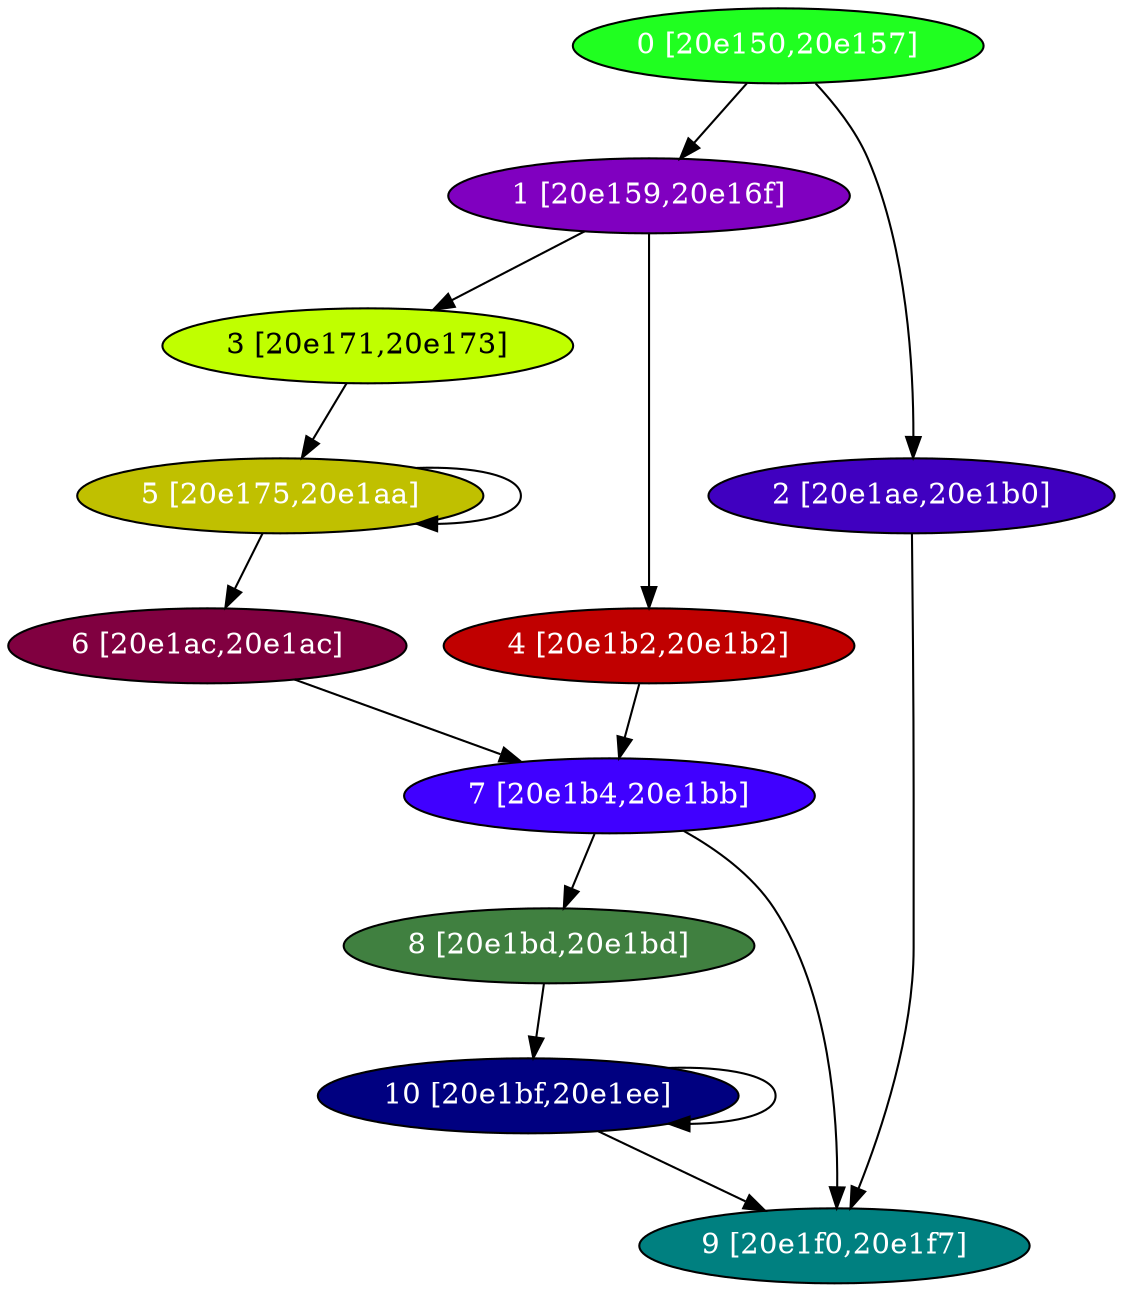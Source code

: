 diGraph libnss3{
	libnss3_0  [style=filled fillcolor="#20FF20" fontcolor="#ffffff" shape=oval label="0 [20e150,20e157]"]
	libnss3_1  [style=filled fillcolor="#8000C0" fontcolor="#ffffff" shape=oval label="1 [20e159,20e16f]"]
	libnss3_2  [style=filled fillcolor="#4000C0" fontcolor="#ffffff" shape=oval label="2 [20e1ae,20e1b0]"]
	libnss3_3  [style=filled fillcolor="#C0FF00" fontcolor="#000000" shape=oval label="3 [20e171,20e173]"]
	libnss3_4  [style=filled fillcolor="#C00000" fontcolor="#ffffff" shape=oval label="4 [20e1b2,20e1b2]"]
	libnss3_5  [style=filled fillcolor="#C0C000" fontcolor="#ffffff" shape=oval label="5 [20e175,20e1aa]"]
	libnss3_6  [style=filled fillcolor="#800040" fontcolor="#ffffff" shape=oval label="6 [20e1ac,20e1ac]"]
	libnss3_7  [style=filled fillcolor="#4000FF" fontcolor="#ffffff" shape=oval label="7 [20e1b4,20e1bb]"]
	libnss3_8  [style=filled fillcolor="#408040" fontcolor="#ffffff" shape=oval label="8 [20e1bd,20e1bd]"]
	libnss3_9  [style=filled fillcolor="#008080" fontcolor="#ffffff" shape=oval label="9 [20e1f0,20e1f7]"]
	libnss3_a  [style=filled fillcolor="#000080" fontcolor="#ffffff" shape=oval label="10 [20e1bf,20e1ee]"]

	libnss3_0 -> libnss3_1
	libnss3_0 -> libnss3_2
	libnss3_1 -> libnss3_3
	libnss3_1 -> libnss3_4
	libnss3_2 -> libnss3_9
	libnss3_3 -> libnss3_5
	libnss3_4 -> libnss3_7
	libnss3_5 -> libnss3_5
	libnss3_5 -> libnss3_6
	libnss3_6 -> libnss3_7
	libnss3_7 -> libnss3_8
	libnss3_7 -> libnss3_9
	libnss3_8 -> libnss3_a
	libnss3_a -> libnss3_9
	libnss3_a -> libnss3_a
}